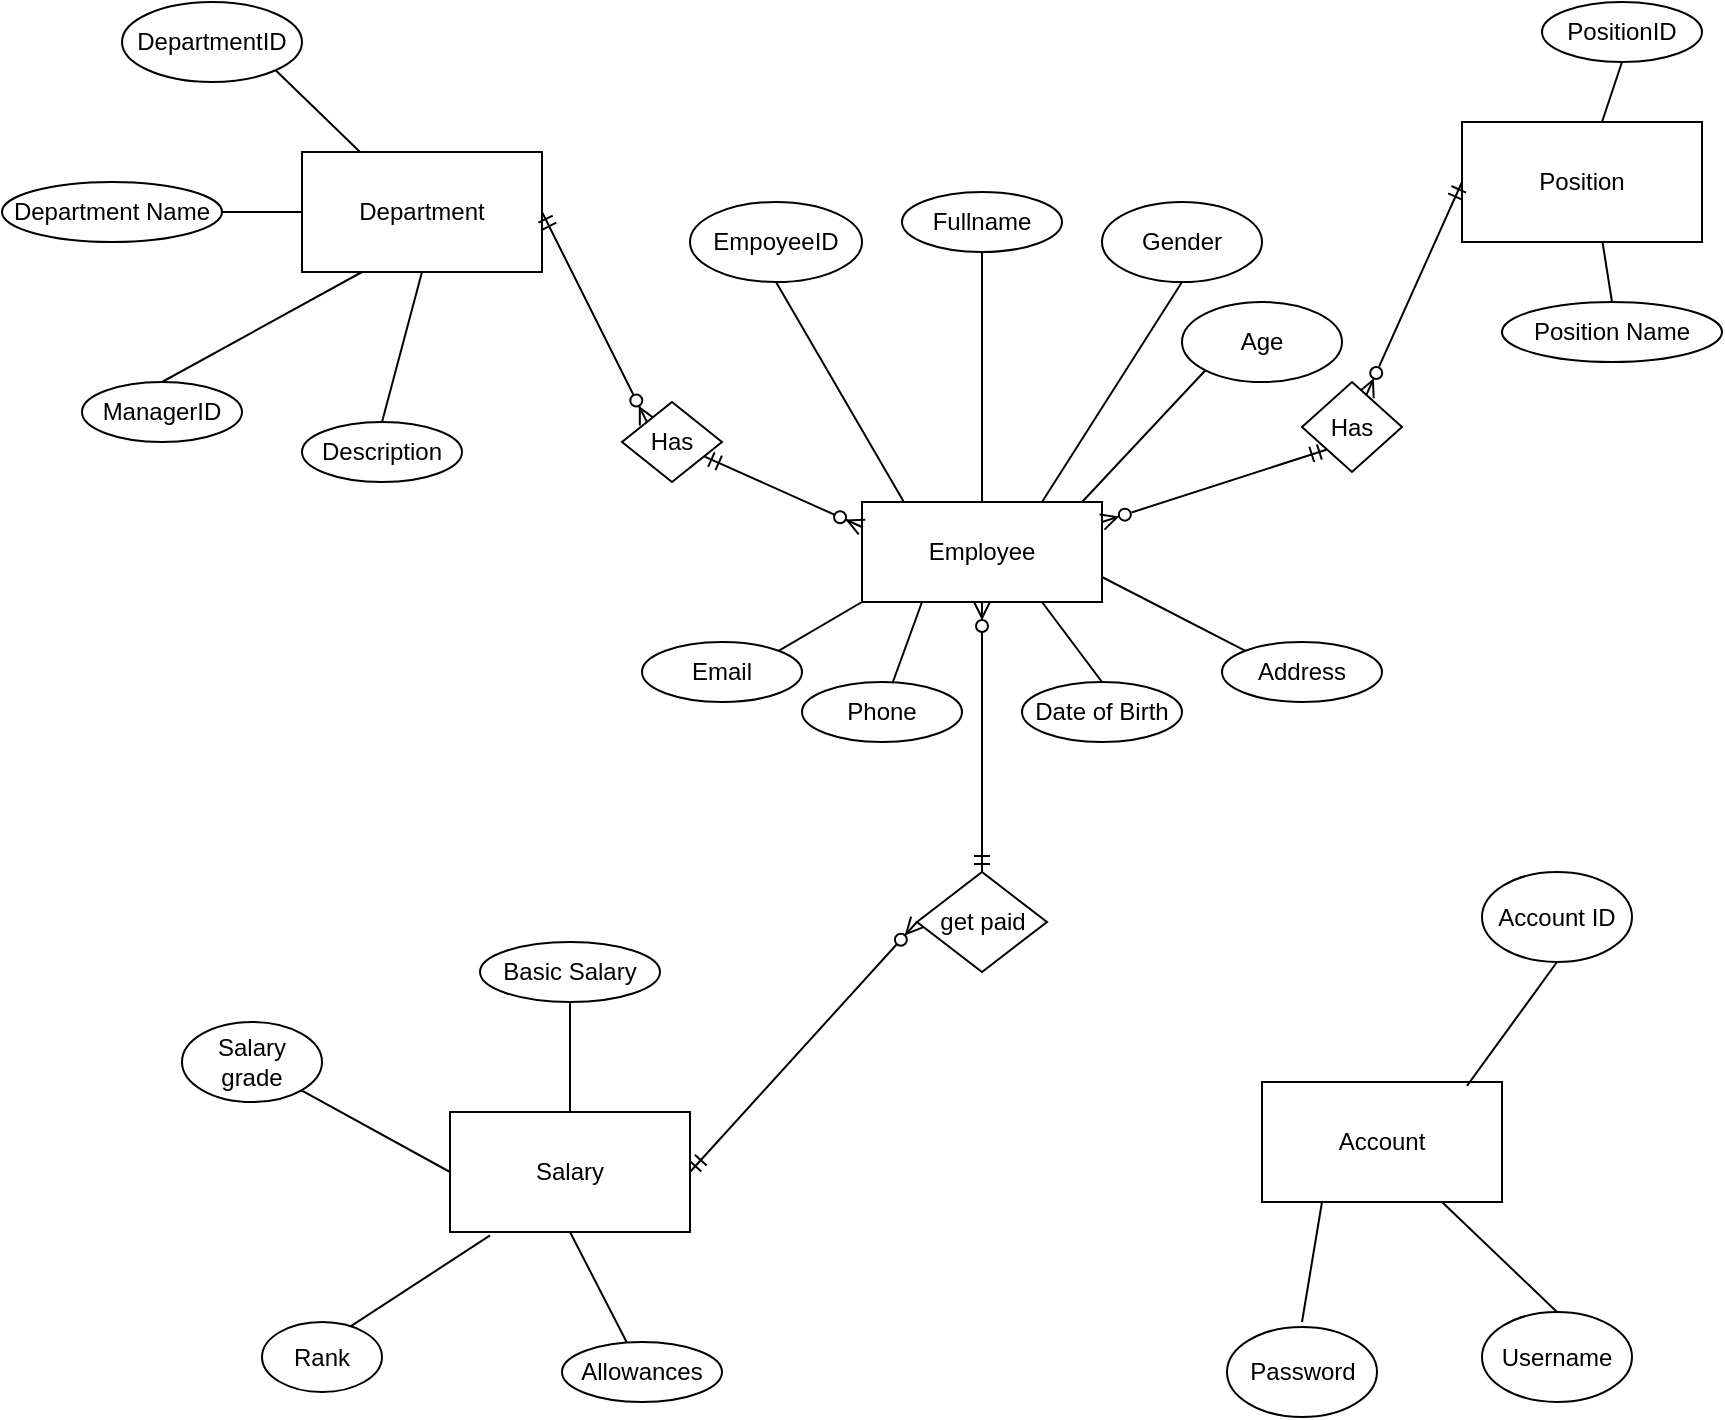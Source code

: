 <mxfile version="21.0.8" type="github">
  <diagram name="Trang-1" id="3GENcBDF0UVFm20Mfzve">
    <mxGraphModel dx="1607" dy="448" grid="1" gridSize="10" guides="1" tooltips="1" connect="1" arrows="1" fold="1" page="1" pageScale="1" pageWidth="827" pageHeight="1169" math="0" shadow="0">
      <root>
        <mxCell id="0" />
        <mxCell id="1" parent="0" />
        <mxCell id="DCryzGYHTG0MbwkWddd8-76" style="rounded=0;orthogonalLoop=1;jettySize=auto;html=1;exitX=0.25;exitY=1;exitDx=0;exitDy=0;endArrow=none;endFill=0;" parent="1" source="DCryzGYHTG0MbwkWddd8-1" target="DCryzGYHTG0MbwkWddd8-41" edge="1">
          <mxGeometry relative="1" as="geometry" />
        </mxCell>
        <mxCell id="DCryzGYHTG0MbwkWddd8-77" style="rounded=0;orthogonalLoop=1;jettySize=auto;html=1;exitX=0.75;exitY=1;exitDx=0;exitDy=0;entryX=0.5;entryY=0;entryDx=0;entryDy=0;endArrow=none;endFill=0;" parent="1" source="DCryzGYHTG0MbwkWddd8-1" target="DCryzGYHTG0MbwkWddd8-43" edge="1">
          <mxGeometry relative="1" as="geometry" />
        </mxCell>
        <mxCell id="DCryzGYHTG0MbwkWddd8-1" value="Employee " style="rounded=0;whiteSpace=wrap;html=1;" parent="1" vertex="1">
          <mxGeometry x="390" y="250" width="120" height="50" as="geometry" />
        </mxCell>
        <mxCell id="DCryzGYHTG0MbwkWddd8-35" style="rounded=0;orthogonalLoop=1;jettySize=auto;html=1;exitX=0;exitY=1;exitDx=0;exitDy=0;startArrow=ERmandOne;startFill=0;endArrow=ERzeroToMany;endFill=0;" parent="1" source="DCryzGYHTG0MbwkWddd8-70" edge="1">
          <mxGeometry relative="1" as="geometry">
            <mxPoint x="510" y="260" as="targetPoint" />
          </mxGeometry>
        </mxCell>
        <mxCell id="DCryzGYHTG0MbwkWddd8-3" value="Position" style="rounded=0;whiteSpace=wrap;html=1;" parent="1" vertex="1">
          <mxGeometry x="690" y="60" width="120" height="60" as="geometry" />
        </mxCell>
        <mxCell id="DCryzGYHTG0MbwkWddd8-91" style="rounded=0;orthogonalLoop=1;jettySize=auto;html=1;exitX=0.5;exitY=1;exitDx=0;exitDy=0;endArrow=none;endFill=0;" parent="1" source="DCryzGYHTG0MbwkWddd8-4" target="DCryzGYHTG0MbwkWddd8-55" edge="1">
          <mxGeometry relative="1" as="geometry" />
        </mxCell>
        <mxCell id="DCryzGYHTG0MbwkWddd8-4" value="Salary " style="rounded=0;whiteSpace=wrap;html=1;" parent="1" vertex="1">
          <mxGeometry x="184" y="555" width="120" height="60" as="geometry" />
        </mxCell>
        <mxCell id="DCryzGYHTG0MbwkWddd8-86" style="rounded=0;orthogonalLoop=1;jettySize=auto;html=1;exitX=0.25;exitY=1;exitDx=0;exitDy=0;entryX=0.5;entryY=0;entryDx=0;entryDy=0;endArrow=none;endFill=0;" parent="1" source="DCryzGYHTG0MbwkWddd8-25" target="DCryzGYHTG0MbwkWddd8-50" edge="1">
          <mxGeometry relative="1" as="geometry" />
        </mxCell>
        <mxCell id="DCryzGYHTG0MbwkWddd8-87" style="rounded=0;orthogonalLoop=1;jettySize=auto;html=1;exitX=0.5;exitY=1;exitDx=0;exitDy=0;entryX=0.5;entryY=0;entryDx=0;entryDy=0;endArrow=none;endFill=0;" parent="1" source="DCryzGYHTG0MbwkWddd8-25" target="DCryzGYHTG0MbwkWddd8-51" edge="1">
          <mxGeometry relative="1" as="geometry" />
        </mxCell>
        <mxCell id="DCryzGYHTG0MbwkWddd8-25" value="Department" style="rounded=0;whiteSpace=wrap;html=1;glass=0;" parent="1" vertex="1">
          <mxGeometry x="110" y="75" width="120" height="60" as="geometry" />
        </mxCell>
        <mxCell id="DCryzGYHTG0MbwkWddd8-26" value="" style="fontSize=12;html=1;endArrow=ERzeroToMany;startArrow=ERmandOne;rounded=0;entryX=0;entryY=0.25;entryDx=0;entryDy=0;" parent="1" source="DCryzGYHTG0MbwkWddd8-67" target="DCryzGYHTG0MbwkWddd8-1" edge="1">
          <mxGeometry width="100" height="100" relative="1" as="geometry">
            <mxPoint x="310" y="190" as="sourcePoint" />
            <mxPoint x="410" y="90" as="targetPoint" />
          </mxGeometry>
        </mxCell>
        <mxCell id="DCryzGYHTG0MbwkWddd8-30" value="" style="fontSize=12;html=1;endArrow=ERzeroToMany;startArrow=ERmandOne;rounded=0;elbow=vertical;entryX=0.5;entryY=1;entryDx=0;entryDy=0;exitX=0.5;exitY=0;exitDx=0;exitDy=0;" parent="1" source="DCryzGYHTG0MbwkWddd8-58" target="DCryzGYHTG0MbwkWddd8-1" edge="1">
          <mxGeometry width="100" height="100" relative="1" as="geometry">
            <mxPoint x="380" y="470" as="sourcePoint" />
            <mxPoint x="410" y="240" as="targetPoint" />
          </mxGeometry>
        </mxCell>
        <mxCell id="DCryzGYHTG0MbwkWddd8-73" style="rounded=0;orthogonalLoop=1;jettySize=auto;html=1;exitX=0.5;exitY=1;exitDx=0;exitDy=0;entryX=0.172;entryY=-0.009;entryDx=0;entryDy=0;entryPerimeter=0;endArrow=none;endFill=0;" parent="1" source="DCryzGYHTG0MbwkWddd8-34" target="DCryzGYHTG0MbwkWddd8-1" edge="1">
          <mxGeometry relative="1" as="geometry" />
        </mxCell>
        <mxCell id="DCryzGYHTG0MbwkWddd8-34" value="EmpoyeeID" style="ellipse;whiteSpace=wrap;html=1;" parent="1" vertex="1">
          <mxGeometry x="304" y="100" width="86" height="40" as="geometry" />
        </mxCell>
        <mxCell id="DCryzGYHTG0MbwkWddd8-74" style="rounded=0;orthogonalLoop=1;jettySize=auto;html=1;exitX=0.5;exitY=1;exitDx=0;exitDy=0;endArrow=none;endFill=0;" parent="1" source="DCryzGYHTG0MbwkWddd8-38" target="DCryzGYHTG0MbwkWddd8-1" edge="1">
          <mxGeometry relative="1" as="geometry" />
        </mxCell>
        <mxCell id="DCryzGYHTG0MbwkWddd8-38" value="Fullname" style="ellipse;whiteSpace=wrap;html=1;" parent="1" vertex="1">
          <mxGeometry x="410" y="95" width="80" height="30" as="geometry" />
        </mxCell>
        <mxCell id="DCryzGYHTG0MbwkWddd8-75" style="rounded=0;orthogonalLoop=1;jettySize=auto;html=1;exitX=0.5;exitY=1;exitDx=0;exitDy=0;entryX=0.75;entryY=0;entryDx=0;entryDy=0;endArrow=none;endFill=0;" parent="1" source="DCryzGYHTG0MbwkWddd8-39" target="DCryzGYHTG0MbwkWddd8-1" edge="1">
          <mxGeometry relative="1" as="geometry" />
        </mxCell>
        <mxCell id="DCryzGYHTG0MbwkWddd8-39" value="Gender" style="ellipse;whiteSpace=wrap;html=1;" parent="1" vertex="1">
          <mxGeometry x="510" y="100" width="80" height="40" as="geometry" />
        </mxCell>
        <mxCell id="DCryzGYHTG0MbwkWddd8-41" value="Phone" style="ellipse;whiteSpace=wrap;html=1;" parent="1" vertex="1">
          <mxGeometry x="360" y="340" width="80" height="30" as="geometry" />
        </mxCell>
        <mxCell id="DCryzGYHTG0MbwkWddd8-78" style="rounded=0;orthogonalLoop=1;jettySize=auto;html=1;exitX=0;exitY=0;exitDx=0;exitDy=0;entryX=1;entryY=0.75;entryDx=0;entryDy=0;endArrow=none;endFill=0;" parent="1" source="DCryzGYHTG0MbwkWddd8-42" target="DCryzGYHTG0MbwkWddd8-1" edge="1">
          <mxGeometry relative="1" as="geometry" />
        </mxCell>
        <mxCell id="DCryzGYHTG0MbwkWddd8-42" value="Address" style="ellipse;whiteSpace=wrap;html=1;" parent="1" vertex="1">
          <mxGeometry x="570" y="320" width="80" height="30" as="geometry" />
        </mxCell>
        <mxCell id="DCryzGYHTG0MbwkWddd8-43" value="Date of Birth" style="ellipse;whiteSpace=wrap;html=1;" parent="1" vertex="1">
          <mxGeometry x="470" y="340" width="80" height="30" as="geometry" />
        </mxCell>
        <mxCell id="DCryzGYHTG0MbwkWddd8-84" style="rounded=0;orthogonalLoop=1;jettySize=auto;html=1;exitX=1;exitY=1;exitDx=0;exitDy=0;endArrow=none;endFill=0;" parent="1" source="DCryzGYHTG0MbwkWddd8-46" target="DCryzGYHTG0MbwkWddd8-25" edge="1">
          <mxGeometry relative="1" as="geometry" />
        </mxCell>
        <mxCell id="DCryzGYHTG0MbwkWddd8-46" value="DepartmentID" style="ellipse;whiteSpace=wrap;html=1;" parent="1" vertex="1">
          <mxGeometry x="20" width="90" height="40" as="geometry" />
        </mxCell>
        <mxCell id="DCryzGYHTG0MbwkWddd8-85" style="rounded=0;orthogonalLoop=1;jettySize=auto;html=1;exitX=1;exitY=0.5;exitDx=0;exitDy=0;entryX=0;entryY=0.5;entryDx=0;entryDy=0;endArrow=none;endFill=0;" parent="1" source="DCryzGYHTG0MbwkWddd8-48" target="DCryzGYHTG0MbwkWddd8-25" edge="1">
          <mxGeometry relative="1" as="geometry" />
        </mxCell>
        <mxCell id="DCryzGYHTG0MbwkWddd8-48" value="Department Name" style="ellipse;whiteSpace=wrap;html=1;" parent="1" vertex="1">
          <mxGeometry x="-40" y="90" width="110" height="30" as="geometry" />
        </mxCell>
        <mxCell id="DCryzGYHTG0MbwkWddd8-50" value="ManagerID" style="ellipse;whiteSpace=wrap;html=1;" parent="1" vertex="1">
          <mxGeometry y="190" width="80" height="30" as="geometry" />
        </mxCell>
        <mxCell id="DCryzGYHTG0MbwkWddd8-51" value="Description" style="ellipse;whiteSpace=wrap;html=1;" parent="1" vertex="1">
          <mxGeometry x="110" y="210" width="80" height="30" as="geometry" />
        </mxCell>
        <mxCell id="DCryzGYHTG0MbwkWddd8-81" style="rounded=0;orthogonalLoop=1;jettySize=auto;html=1;exitX=0.5;exitY=1;exitDx=0;exitDy=0;endArrow=none;endFill=0;" parent="1" source="DCryzGYHTG0MbwkWddd8-52" target="DCryzGYHTG0MbwkWddd8-3" edge="1">
          <mxGeometry relative="1" as="geometry" />
        </mxCell>
        <mxCell id="DCryzGYHTG0MbwkWddd8-52" value="PositionID" style="ellipse;whiteSpace=wrap;html=1;" parent="1" vertex="1">
          <mxGeometry x="730" width="80" height="30" as="geometry" />
        </mxCell>
        <mxCell id="DCryzGYHTG0MbwkWddd8-83" style="rounded=0;orthogonalLoop=1;jettySize=auto;html=1;exitX=0.5;exitY=0;exitDx=0;exitDy=0;entryX=0.585;entryY=0.996;entryDx=0;entryDy=0;entryPerimeter=0;endArrow=none;endFill=0;" parent="1" source="DCryzGYHTG0MbwkWddd8-53" target="DCryzGYHTG0MbwkWddd8-3" edge="1">
          <mxGeometry relative="1" as="geometry" />
        </mxCell>
        <mxCell id="DCryzGYHTG0MbwkWddd8-53" value="Position Name" style="ellipse;whiteSpace=wrap;html=1;" parent="1" vertex="1">
          <mxGeometry x="710" y="150" width="110" height="30" as="geometry" />
        </mxCell>
        <mxCell id="DCryzGYHTG0MbwkWddd8-88" style="rounded=0;orthogonalLoop=1;jettySize=auto;html=1;exitX=0.5;exitY=1;exitDx=0;exitDy=0;endArrow=none;endFill=0;entryX=0.5;entryY=0;entryDx=0;entryDy=0;" parent="1" source="DCryzGYHTG0MbwkWddd8-54" target="DCryzGYHTG0MbwkWddd8-4" edge="1">
          <mxGeometry relative="1" as="geometry">
            <mxPoint x="150" y="430" as="targetPoint" />
            <Array as="points" />
          </mxGeometry>
        </mxCell>
        <mxCell id="DCryzGYHTG0MbwkWddd8-54" value="Basic Salary" style="ellipse;whiteSpace=wrap;html=1;" parent="1" vertex="1">
          <mxGeometry x="199" y="470" width="90" height="30" as="geometry" />
        </mxCell>
        <mxCell id="DCryzGYHTG0MbwkWddd8-55" value="Allowances " style="ellipse;whiteSpace=wrap;html=1;" parent="1" vertex="1">
          <mxGeometry x="240" y="670" width="80" height="30" as="geometry" />
        </mxCell>
        <mxCell id="DCryzGYHTG0MbwkWddd8-90" style="rounded=0;orthogonalLoop=1;jettySize=auto;html=1;exitX=0.722;exitY=0.081;exitDx=0;exitDy=0;entryX=0.167;entryY=1.028;entryDx=0;entryDy=0;entryPerimeter=0;endArrow=none;endFill=0;exitPerimeter=0;" parent="1" source="DCryzGYHTG0MbwkWddd8-56" target="DCryzGYHTG0MbwkWddd8-4" edge="1">
          <mxGeometry relative="1" as="geometry" />
        </mxCell>
        <mxCell id="DCryzGYHTG0MbwkWddd8-56" value="Rank" style="ellipse;whiteSpace=wrap;html=1;" parent="1" vertex="1">
          <mxGeometry x="90" y="660" width="60" height="35" as="geometry" />
        </mxCell>
        <mxCell id="DCryzGYHTG0MbwkWddd8-89" style="rounded=0;orthogonalLoop=1;jettySize=auto;html=1;exitX=1;exitY=1;exitDx=0;exitDy=0;entryX=0;entryY=0.5;entryDx=0;entryDy=0;endArrow=none;endFill=0;" parent="1" source="DCryzGYHTG0MbwkWddd8-57" target="DCryzGYHTG0MbwkWddd8-4" edge="1">
          <mxGeometry relative="1" as="geometry" />
        </mxCell>
        <mxCell id="DCryzGYHTG0MbwkWddd8-57" value="Salary grade" style="ellipse;whiteSpace=wrap;html=1;" parent="1" vertex="1">
          <mxGeometry x="50" y="510" width="70" height="40" as="geometry" />
        </mxCell>
        <mxCell id="DCryzGYHTG0MbwkWddd8-59" value="" style="fontSize=12;html=1;endArrow=ERzeroToMany;startArrow=ERmandOne;rounded=0;elbow=vertical;entryX=0;entryY=0.5;entryDx=0;entryDy=0;exitX=1;exitY=0.5;exitDx=0;exitDy=0;" parent="1" source="DCryzGYHTG0MbwkWddd8-4" target="DCryzGYHTG0MbwkWddd8-58" edge="1">
          <mxGeometry width="100" height="100" relative="1" as="geometry">
            <mxPoint x="210" y="450" as="sourcePoint" />
            <mxPoint x="420" y="300" as="targetPoint" />
          </mxGeometry>
        </mxCell>
        <mxCell id="DCryzGYHTG0MbwkWddd8-58" value="get paid" style="rhombus;whiteSpace=wrap;html=1;" parent="1" vertex="1">
          <mxGeometry x="417.5" y="435" width="65" height="50" as="geometry" />
        </mxCell>
        <mxCell id="DCryzGYHTG0MbwkWddd8-68" value="" style="fontSize=12;html=1;endArrow=ERzeroToMany;startArrow=ERmandOne;rounded=0;exitX=1;exitY=0.5;exitDx=0;exitDy=0;entryX=0;entryY=0;entryDx=0;entryDy=0;" parent="1" source="DCryzGYHTG0MbwkWddd8-25" target="DCryzGYHTG0MbwkWddd8-67" edge="1">
          <mxGeometry width="100" height="100" relative="1" as="geometry">
            <mxPoint x="220" y="140" as="sourcePoint" />
            <mxPoint x="390" y="260" as="targetPoint" />
          </mxGeometry>
        </mxCell>
        <mxCell id="DCryzGYHTG0MbwkWddd8-67" value="Has" style="rhombus;whiteSpace=wrap;html=1;" parent="1" vertex="1">
          <mxGeometry x="270" y="200" width="50" height="40" as="geometry" />
        </mxCell>
        <mxCell id="DCryzGYHTG0MbwkWddd8-71" value="" style="rounded=0;orthogonalLoop=1;jettySize=auto;html=1;exitX=0;exitY=0.5;exitDx=0;exitDy=0;startArrow=ERmandOne;startFill=0;endArrow=ERzeroToMany;endFill=0;" parent="1" source="DCryzGYHTG0MbwkWddd8-3" target="DCryzGYHTG0MbwkWddd8-70" edge="1">
          <mxGeometry relative="1" as="geometry">
            <mxPoint x="660" y="140" as="sourcePoint" />
            <mxPoint x="510" y="275" as="targetPoint" />
          </mxGeometry>
        </mxCell>
        <mxCell id="DCryzGYHTG0MbwkWddd8-70" value="Has" style="rhombus;whiteSpace=wrap;html=1;" parent="1" vertex="1">
          <mxGeometry x="610" y="190" width="50" height="45" as="geometry" />
        </mxCell>
        <mxCell id="DCryzGYHTG0MbwkWddd8-80" style="edgeStyle=orthogonalEdgeStyle;rounded=0;orthogonalLoop=1;jettySize=auto;html=1;exitX=0.5;exitY=1;exitDx=0;exitDy=0;" parent="1" source="DCryzGYHTG0MbwkWddd8-43" target="DCryzGYHTG0MbwkWddd8-43" edge="1">
          <mxGeometry relative="1" as="geometry" />
        </mxCell>
        <mxCell id="DCryzGYHTG0MbwkWddd8-96" style="rounded=0;orthogonalLoop=1;jettySize=auto;html=1;exitX=1;exitY=0;exitDx=0;exitDy=0;entryX=0;entryY=1;entryDx=0;entryDy=0;endArrow=none;endFill=0;" parent="1" source="DCryzGYHTG0MbwkWddd8-94" target="DCryzGYHTG0MbwkWddd8-1" edge="1">
          <mxGeometry relative="1" as="geometry" />
        </mxCell>
        <mxCell id="DCryzGYHTG0MbwkWddd8-94" value="Email" style="ellipse;whiteSpace=wrap;html=1;" parent="1" vertex="1">
          <mxGeometry x="280" y="320" width="80" height="30" as="geometry" />
        </mxCell>
        <mxCell id="DCryzGYHTG0MbwkWddd8-102" style="rounded=0;orthogonalLoop=1;jettySize=auto;html=1;exitX=0.75;exitY=1;exitDx=0;exitDy=0;entryX=0.5;entryY=0;entryDx=0;entryDy=0;endArrow=none;endFill=0;" parent="1" source="DCryzGYHTG0MbwkWddd8-97" target="DCryzGYHTG0MbwkWddd8-99" edge="1">
          <mxGeometry relative="1" as="geometry" />
        </mxCell>
        <mxCell id="DCryzGYHTG0MbwkWddd8-103" style="rounded=0;orthogonalLoop=1;jettySize=auto;html=1;exitX=0.25;exitY=1;exitDx=0;exitDy=0;endArrow=none;endFill=0;" parent="1" source="DCryzGYHTG0MbwkWddd8-97" edge="1">
          <mxGeometry relative="1" as="geometry">
            <mxPoint x="610" y="660" as="targetPoint" />
          </mxGeometry>
        </mxCell>
        <mxCell id="DCryzGYHTG0MbwkWddd8-97" value="Account" style="rounded=0;whiteSpace=wrap;html=1;" parent="1" vertex="1">
          <mxGeometry x="590" y="540" width="120" height="60" as="geometry" />
        </mxCell>
        <mxCell id="DCryzGYHTG0MbwkWddd8-101" style="rounded=0;orthogonalLoop=1;jettySize=auto;html=1;exitX=0.5;exitY=1;exitDx=0;exitDy=0;entryX=0.854;entryY=0.033;entryDx=0;entryDy=0;entryPerimeter=0;endArrow=none;endFill=0;" parent="1" source="DCryzGYHTG0MbwkWddd8-98" target="DCryzGYHTG0MbwkWddd8-97" edge="1">
          <mxGeometry relative="1" as="geometry" />
        </mxCell>
        <mxCell id="DCryzGYHTG0MbwkWddd8-98" value="Account ID" style="ellipse;whiteSpace=wrap;html=1;" parent="1" vertex="1">
          <mxGeometry x="700" y="435" width="75" height="45" as="geometry" />
        </mxCell>
        <mxCell id="DCryzGYHTG0MbwkWddd8-99" value="Username" style="ellipse;whiteSpace=wrap;html=1;" parent="1" vertex="1">
          <mxGeometry x="700" y="655" width="75" height="45" as="geometry" />
        </mxCell>
        <mxCell id="DCryzGYHTG0MbwkWddd8-100" value="Password" style="ellipse;whiteSpace=wrap;html=1;" parent="1" vertex="1">
          <mxGeometry x="572.5" y="662.5" width="75" height="45" as="geometry" />
        </mxCell>
        <mxCell id="ZWzYuaEWwGwxkJzM4Gtl-2" style="rounded=0;orthogonalLoop=1;jettySize=auto;html=1;exitX=0;exitY=1;exitDx=0;exitDy=0;endArrow=none;endFill=0;entryX=0.917;entryY=0;entryDx=0;entryDy=0;entryPerimeter=0;" edge="1" parent="1" source="ZWzYuaEWwGwxkJzM4Gtl-1" target="DCryzGYHTG0MbwkWddd8-1">
          <mxGeometry relative="1" as="geometry">
            <mxPoint x="510" y="260" as="targetPoint" />
          </mxGeometry>
        </mxCell>
        <mxCell id="ZWzYuaEWwGwxkJzM4Gtl-1" value="Age" style="ellipse;whiteSpace=wrap;html=1;" vertex="1" parent="1">
          <mxGeometry x="550" y="150" width="80" height="40" as="geometry" />
        </mxCell>
      </root>
    </mxGraphModel>
  </diagram>
</mxfile>
